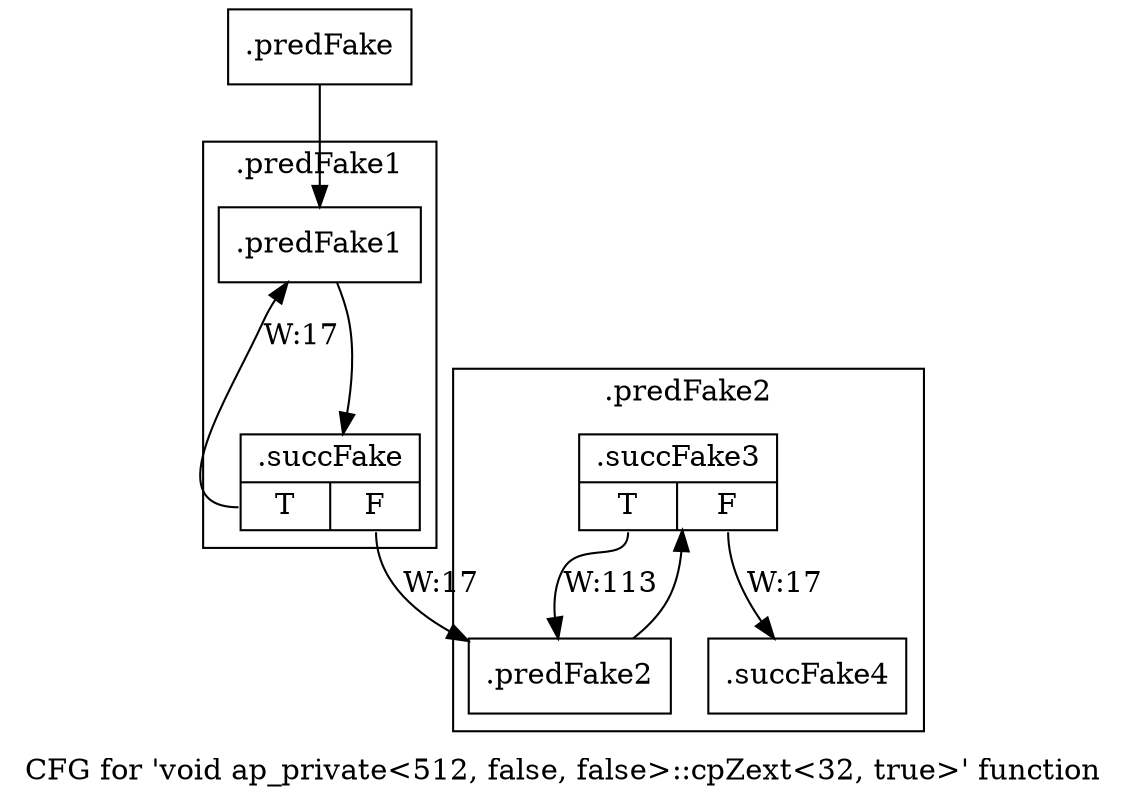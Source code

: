 digraph "CFG for 'void ap_private\<512, false, false\>::cpZext\<32, true\>' function" {
	label="CFG for 'void ap_private\<512, false, false\>::cpZext\<32, true\>' function";

	Node0x58ab2d0 [shape=record,filename="",linenumber="",label="{.predFake}"];
	Node0x58ab2d0 -> Node0x58ab320[ callList="" memoryops="" filename="/mnt/xilinx/Vitis_HLS/2021.2/include/etc/ap_private.h" execusionnum="16"];
	Node0x50902b0 [shape=record,filename="/mnt/xilinx/Vitis_HLS/2021.2/include/etc/ap_private.h",linenumber="5498",label="{.succFake4}"];
subgraph cluster_0 {
	label=".predFake2";
	tripcount="112";
	invocationtime="17";

	Node0x58ab460 [shape=record,filename="/mnt/xilinx/Vitis_HLS/2021.2/include/etc/ap_private.h",linenumber="5496",label="{.predFake2}"];
	Node0x58ab460 -> Node0x5090200[ callList="" memoryops="" filename="/mnt/xilinx/Vitis_HLS/2021.2/include/etc/ap_private.h" execusionnum="128"];
	Node0x5090200 [shape=record,filename="/mnt/xilinx/Vitis_HLS/2021.2/include/etc/ap_private.h",linenumber="5496",label="{.succFake3|{<s0>T|<s1>F}}"];
	Node0x5090200:s0 -> Node0x58ab460[label="W:113" callList="" memoryops="" filename="/mnt/xilinx/Vitis_HLS/2021.2/include/etc/ap_private.h" execusionnum="112"];
	Node0x5090200:s1 -> Node0x50902b0[label="W:17" callList="" memoryops="" filename="/mnt/xilinx/Vitis_HLS/2021.2/include/etc/ap_private.h" execusionnum="16"];
}
subgraph cluster_1 {
	label=".predFake1";
	tripcount="16";
	invocationtime="16";

	Node0x58ab320 [shape=record,filename="/mnt/xilinx/Vitis_HLS/2021.2/include/etc/ap_private.h",linenumber="5494",label="{.predFake1}"];
	Node0x58ab320 -> Node0x5090100[ callList="" memoryops="" filename="/mnt/xilinx/Vitis_HLS/2021.2/include/etc/ap_private.h" execusionnum="32"];
	Node0x5090100 [shape=record,filename="/mnt/xilinx/Vitis_HLS/2021.2/include/etc/ap_private.h",linenumber="5494",label="{.succFake|{<s0>T|<s1>F}}"];
	Node0x5090100:s0 -> Node0x58ab320[label="W:17" callList="" memoryops="" filename="/mnt/xilinx/Vitis_HLS/2021.2/include/etc/ap_private.h" execusionnum="16"];
	Node0x5090100:s1 -> Node0x58ab460[label="W:17" callList="" memoryops="" filename="/mnt/xilinx/Vitis_HLS/2021.2/include/etc/ap_private.h" execusionnum="16"];
}
}
